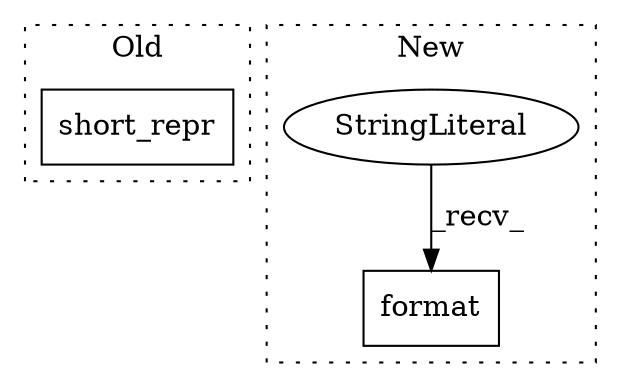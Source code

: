 digraph G {
subgraph cluster0 {
1 [label="short_repr" a="32" s="14436,14464" l="11,1" shape="box"];
label = "Old";
style="dotted";
}
subgraph cluster1 {
2 [label="format" a="32" s="13945,14045" l="7,1" shape="box"];
3 [label="StringLiteral" a="45" s="13931" l="13" shape="ellipse"];
label = "New";
style="dotted";
}
3 -> 2 [label="_recv_"];
}